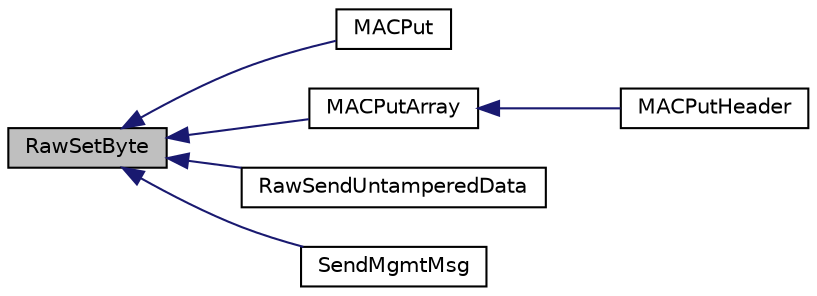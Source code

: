 digraph "RawSetByte"
{
  edge [fontname="Helvetica",fontsize="10",labelfontname="Helvetica",labelfontsize="10"];
  node [fontname="Helvetica",fontsize="10",shape=record];
  rankdir="LR";
  Node1 [label="RawSetByte",height=0.2,width=0.4,color="black", fillcolor="grey75", style="filled", fontcolor="black"];
  Node1 -> Node2 [dir="back",color="midnightblue",fontsize="10",style="solid",fontname="Helvetica"];
  Node2 [label="MACPut",height=0.2,width=0.4,color="black", fillcolor="white", style="filled",URL="$_w_f_mac_8c.html#a9a1910d847af55acbfd90ef175be44b9"];
  Node1 -> Node3 [dir="back",color="midnightblue",fontsize="10",style="solid",fontname="Helvetica"];
  Node3 [label="MACPutArray",height=0.2,width=0.4,color="black", fillcolor="white", style="filled",URL="$_w_f_mac_8c.html#a87a779bb5e5f2c7ffc444f52d696efa2"];
  Node3 -> Node4 [dir="back",color="midnightblue",fontsize="10",style="solid",fontname="Helvetica"];
  Node4 [label="MACPutHeader",height=0.2,width=0.4,color="black", fillcolor="white", style="filled",URL="$_w_f_mac_8c.html#af507be7571c519d47045cc4254f7ff54"];
  Node1 -> Node5 [dir="back",color="midnightblue",fontsize="10",style="solid",fontname="Helvetica"];
  Node5 [label="RawSendUntamperedData",height=0.2,width=0.4,color="black", fillcolor="white", style="filled",URL="$_w_f_mac_8c.html#ac4b1209e343829937708405b184890da"];
  Node1 -> Node6 [dir="back",color="midnightblue",fontsize="10",style="solid",fontname="Helvetica"];
  Node6 [label="SendMgmtMsg",height=0.2,width=0.4,color="black", fillcolor="white", style="filled",URL="$_w_f_mgmt_msg_8c.html#a7a2761b3bd45a00435d7ea3ec7dec75d"];
}

